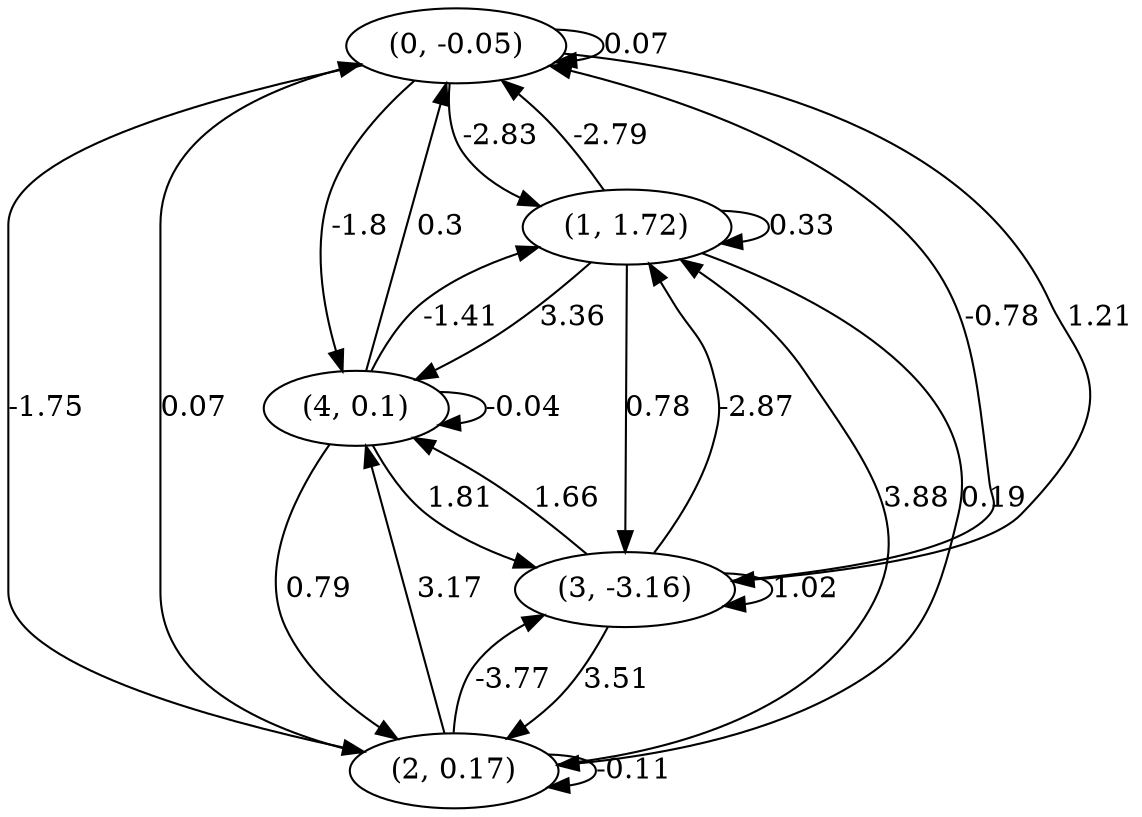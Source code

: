 digraph {
    0 [ label = "(0, -0.05)" ]
    1 [ label = "(1, 1.72)" ]
    2 [ label = "(2, 0.17)" ]
    3 [ label = "(3, -3.16)" ]
    4 [ label = "(4, 0.1)" ]
    0 -> 0 [ label = "0.07" ]
    1 -> 1 [ label = "0.33" ]
    2 -> 2 [ label = "-0.11" ]
    3 -> 3 [ label = "1.02" ]
    4 -> 4 [ label = "-0.04" ]
    1 -> 0 [ label = "-2.79" ]
    2 -> 0 [ label = "0.07" ]
    3 -> 0 [ label = "-0.78" ]
    4 -> 0 [ label = "0.3" ]
    0 -> 1 [ label = "-2.83" ]
    2 -> 1 [ label = "3.88" ]
    3 -> 1 [ label = "-2.87" ]
    4 -> 1 [ label = "-1.41" ]
    0 -> 2 [ label = "-1.75" ]
    1 -> 2 [ label = "0.19" ]
    3 -> 2 [ label = "3.51" ]
    4 -> 2 [ label = "0.79" ]
    0 -> 3 [ label = "1.21" ]
    1 -> 3 [ label = "0.78" ]
    2 -> 3 [ label = "-3.77" ]
    4 -> 3 [ label = "1.81" ]
    0 -> 4 [ label = "-1.8" ]
    1 -> 4 [ label = "3.36" ]
    2 -> 4 [ label = "3.17" ]
    3 -> 4 [ label = "1.66" ]
}

